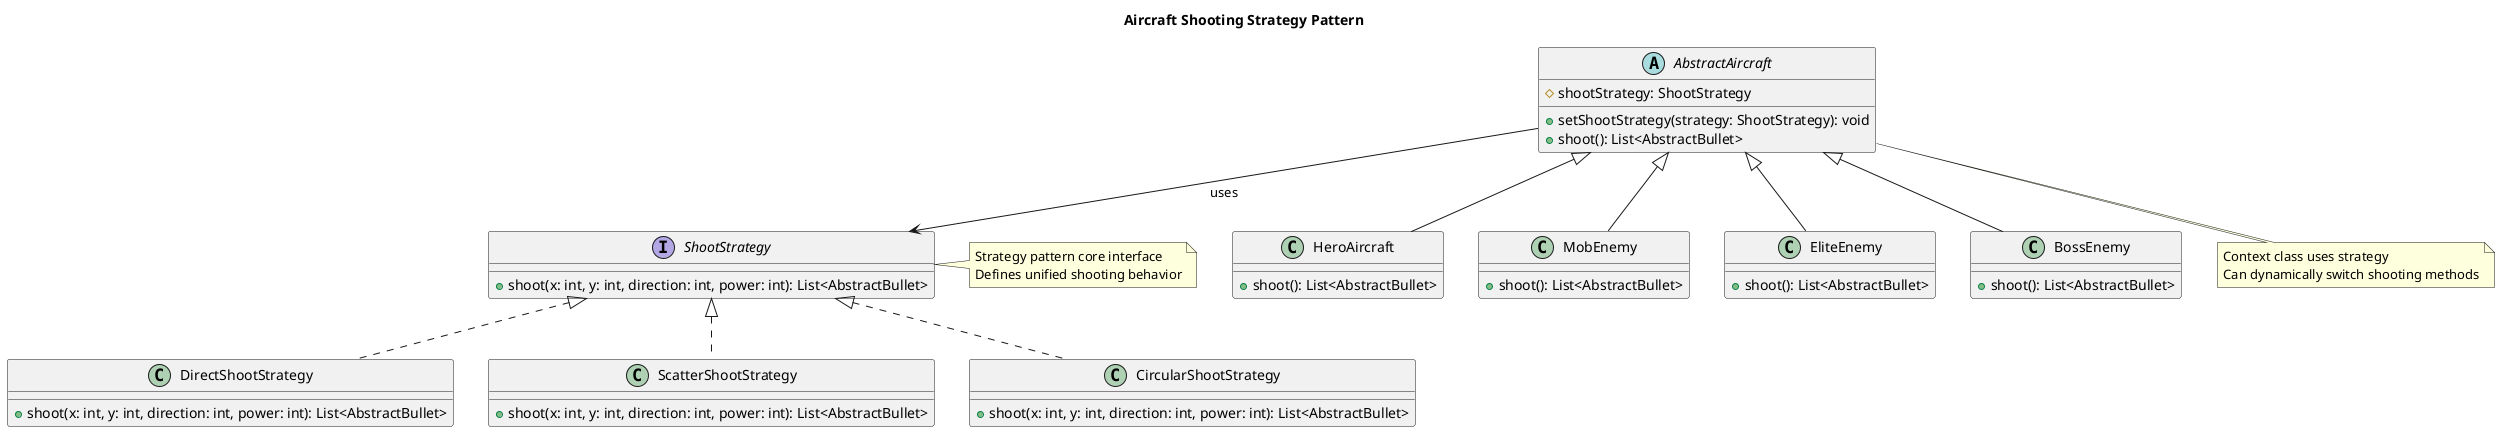 @startuml ShootStrategy
title Aircraft Shooting Strategy Pattern

' Shooting strategy interface
interface ShootStrategy {
    + shoot(x: int, y: int, direction: int, power: int): List<AbstractBullet>
}

' Concrete shooting strategy implementations
class DirectShootStrategy {
    + shoot(x: int, y: int, direction: int, power: int): List<AbstractBullet>
}

class ScatterShootStrategy {
    + shoot(x: int, y: int, direction: int, power: int): List<AbstractBullet>
}

class CircularShootStrategy {
    + shoot(x: int, y: int, direction: int, power: int): List<AbstractBullet>
}

' Abstract aircraft class
abstract class AbstractAircraft {
    # shootStrategy: ShootStrategy
    + setShootStrategy(strategy: ShootStrategy): void
    + shoot(): List<AbstractBullet>
}

' Concrete aircraft classes
class HeroAircraft {
    + shoot(): List<AbstractBullet>
}

class MobEnemy {
    + shoot(): List<AbstractBullet>
}

class EliteEnemy {
    + shoot(): List<AbstractBullet>
}

class BossEnemy {
    + shoot(): List<AbstractBullet>
}

' Relationships
ShootStrategy <|.. DirectShootStrategy
ShootStrategy <|.. ScatterShootStrategy
ShootStrategy <|.. CircularShootStrategy

AbstractAircraft --> ShootStrategy : uses
AbstractAircraft <|-- HeroAircraft
AbstractAircraft <|-- MobEnemy
AbstractAircraft <|-- EliteEnemy
AbstractAircraft <|-- BossEnemy

note right of ShootStrategy
Strategy pattern core interface
Defines unified shooting behavior
end note

note bottom of AbstractAircraft
Context class uses strategy
Can dynamically switch shooting methods
end note

@enduml